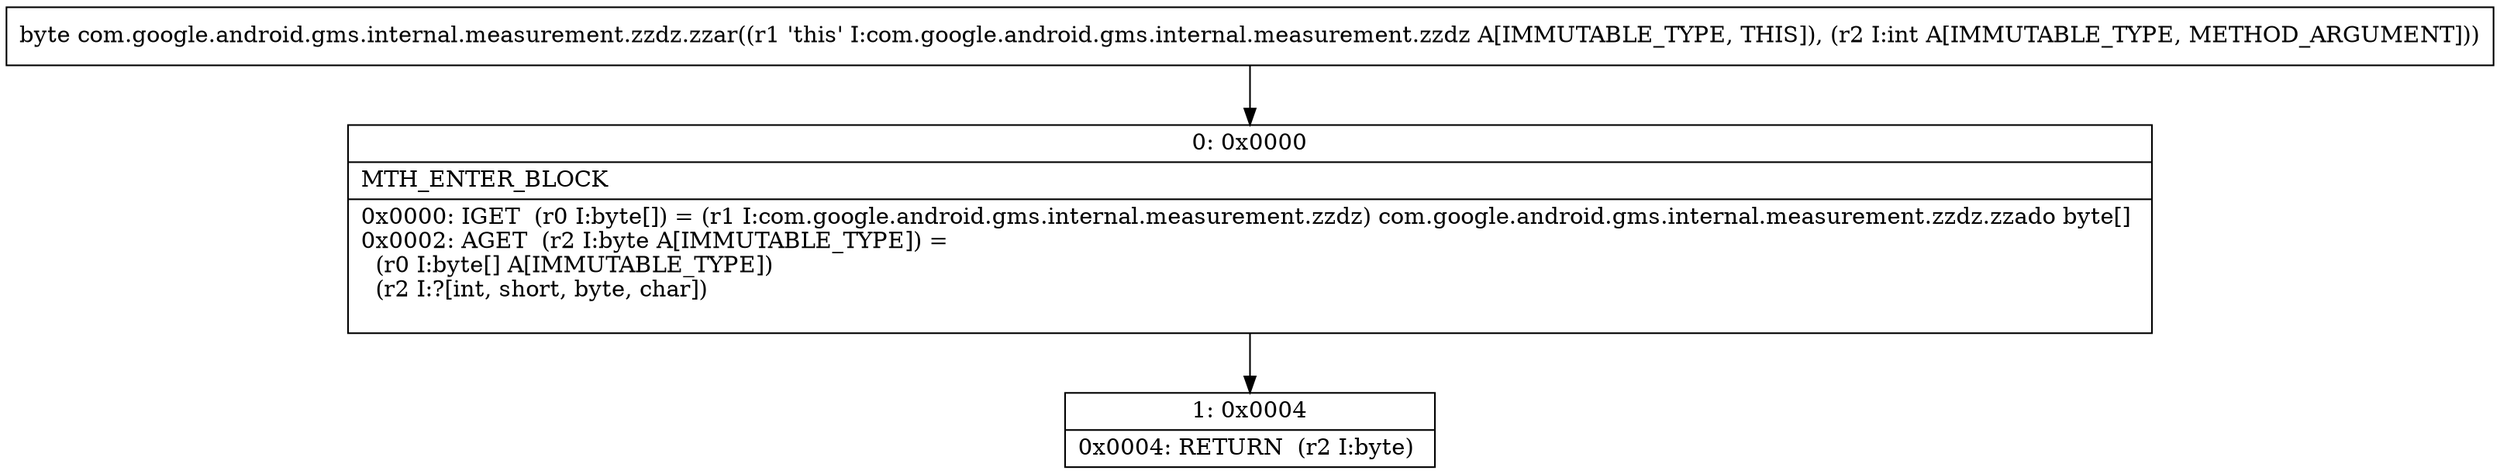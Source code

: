 digraph "CFG forcom.google.android.gms.internal.measurement.zzdz.zzar(I)B" {
Node_0 [shape=record,label="{0\:\ 0x0000|MTH_ENTER_BLOCK\l|0x0000: IGET  (r0 I:byte[]) = (r1 I:com.google.android.gms.internal.measurement.zzdz) com.google.android.gms.internal.measurement.zzdz.zzado byte[] \l0x0002: AGET  (r2 I:byte A[IMMUTABLE_TYPE]) = \l  (r0 I:byte[] A[IMMUTABLE_TYPE])\l  (r2 I:?[int, short, byte, char])\l \l}"];
Node_1 [shape=record,label="{1\:\ 0x0004|0x0004: RETURN  (r2 I:byte) \l}"];
MethodNode[shape=record,label="{byte com.google.android.gms.internal.measurement.zzdz.zzar((r1 'this' I:com.google.android.gms.internal.measurement.zzdz A[IMMUTABLE_TYPE, THIS]), (r2 I:int A[IMMUTABLE_TYPE, METHOD_ARGUMENT])) }"];
MethodNode -> Node_0;
Node_0 -> Node_1;
}

